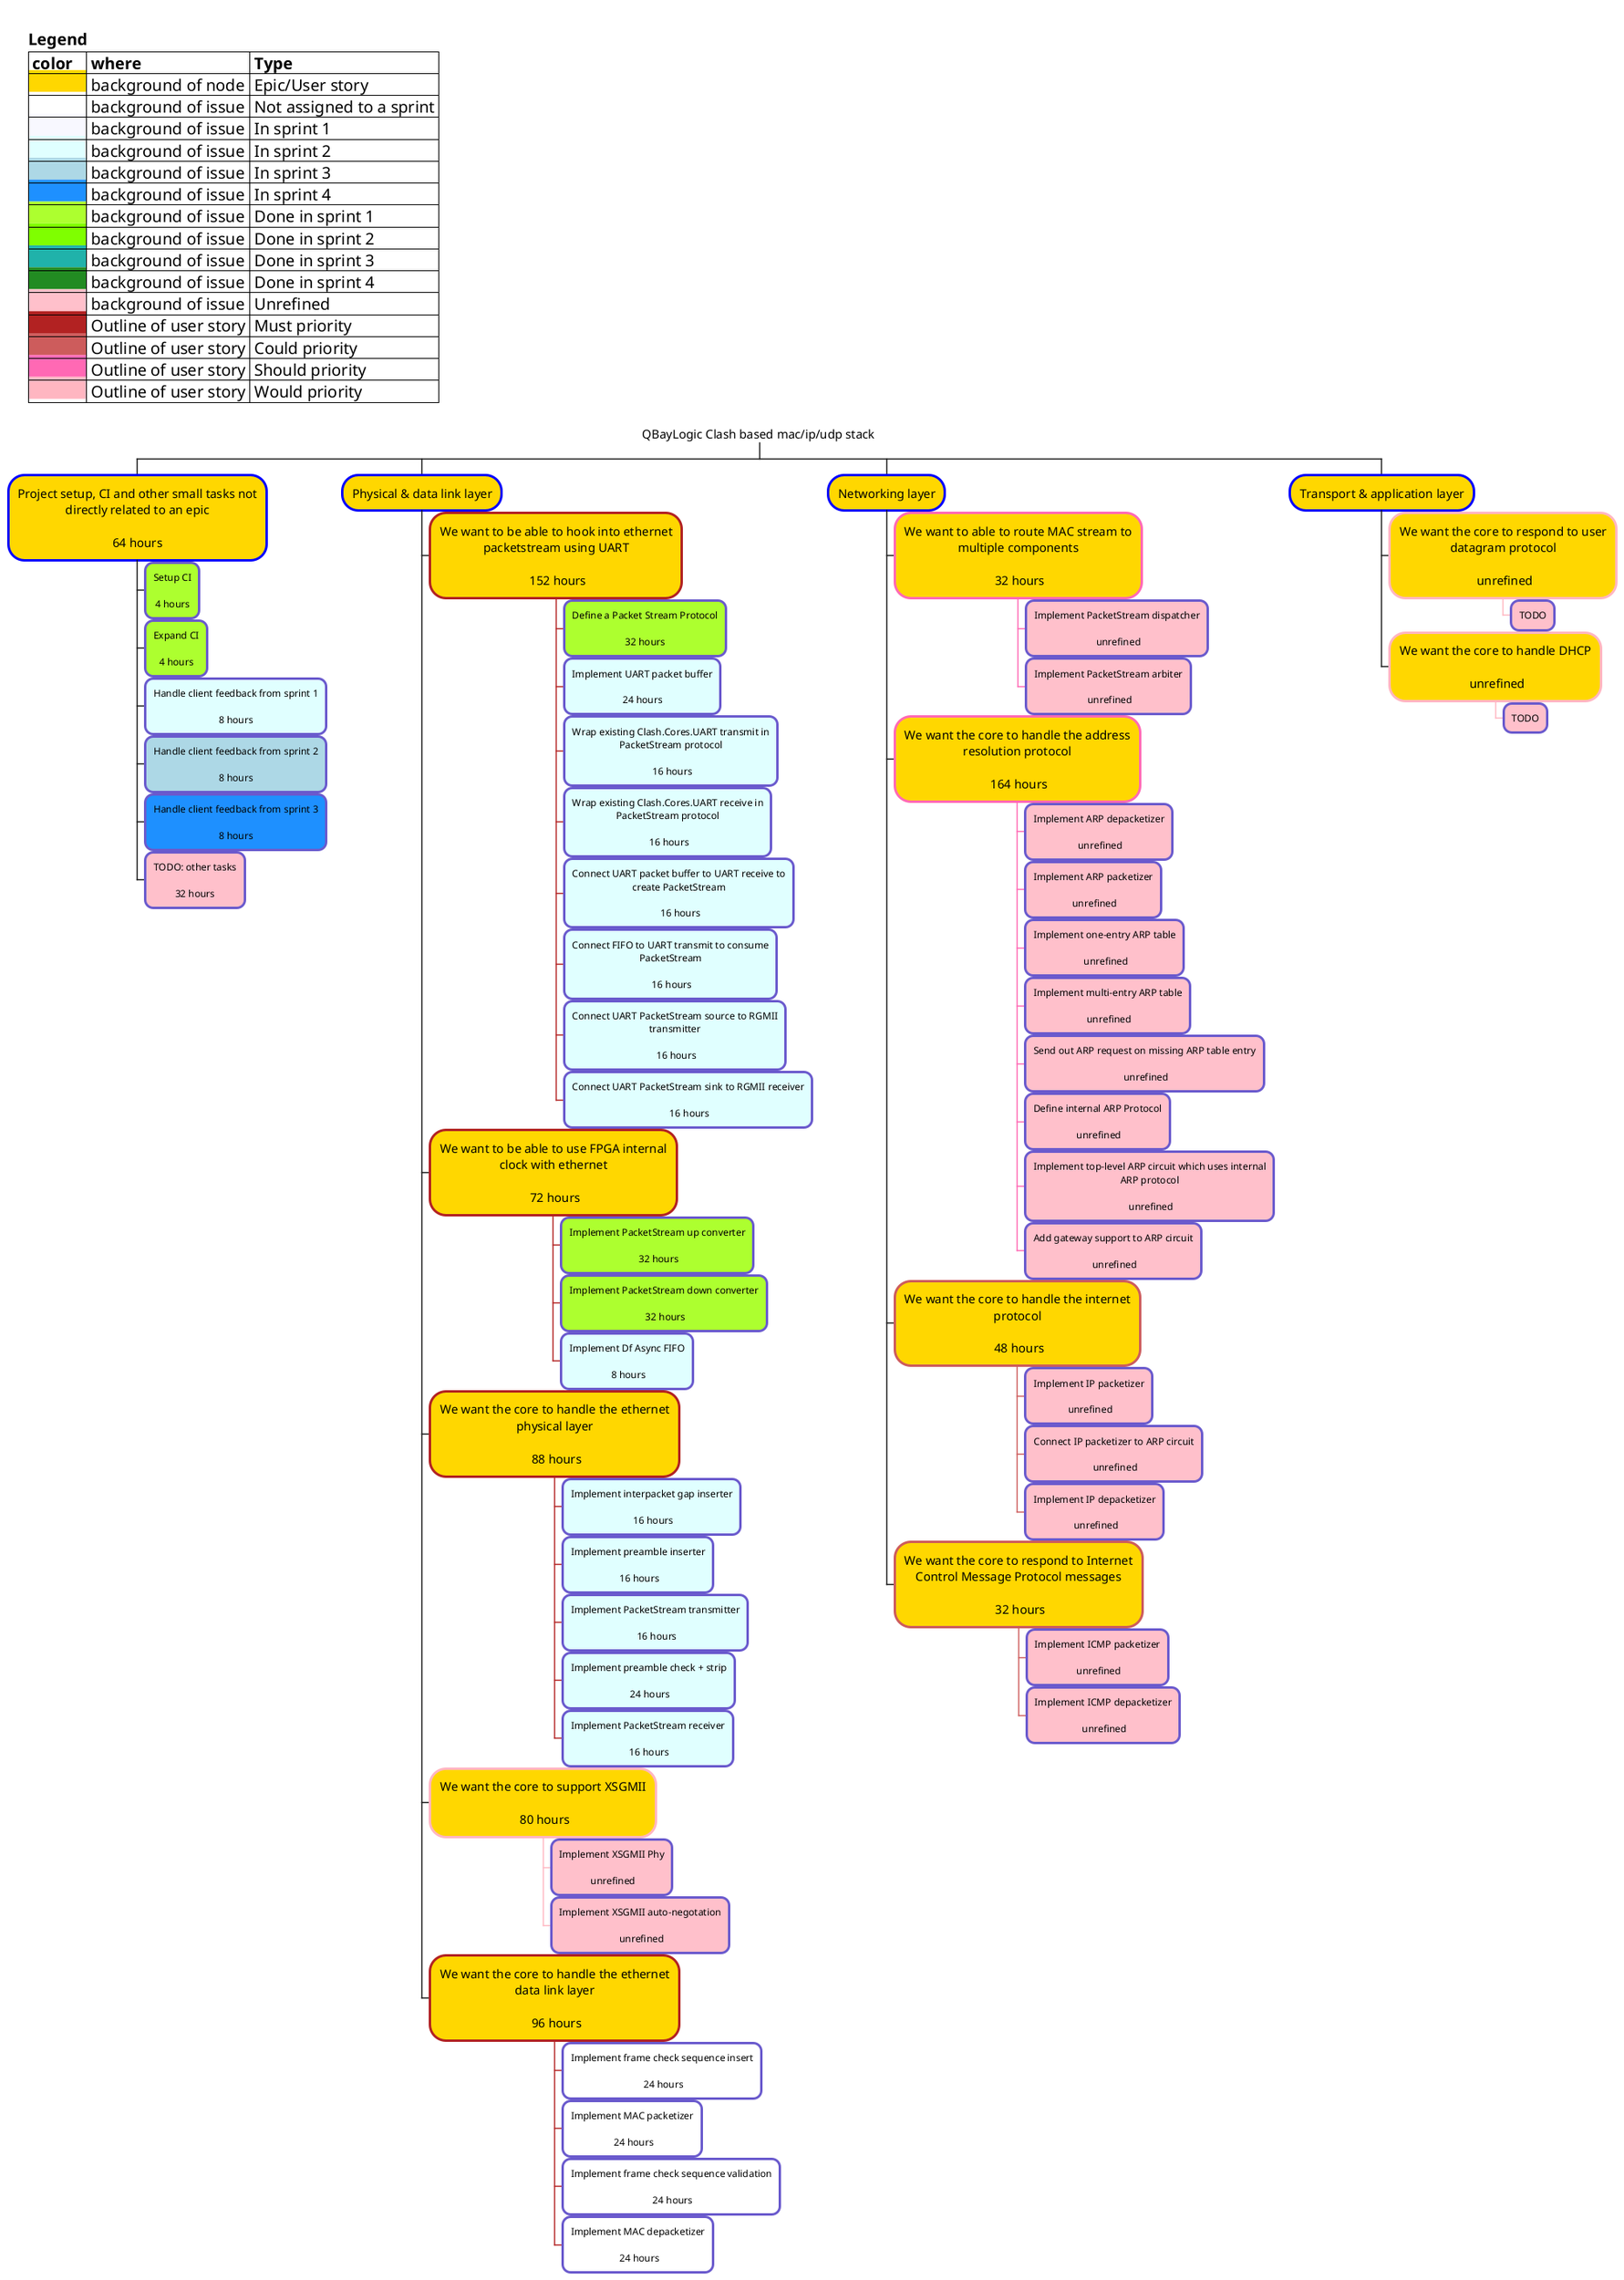 @startwbs

<style>
rootNode {
    LineStyle 8.0;3.0
    LineColor red
    BackgroundColor white
    LineThickness 1.0
    RoundCorner 0
    Shadowing 0.0
    FontSize 20
    BackgroundColor white
    MaximumWidth 500
}

node {
    Padding 12
    Margin 3
    HorizontalAlignment center
    LineColor blue
    LineThickness 3.0
    BackgroundColor gold
    RoundCorner 40
    MaximumWidth 300
    FontSize 15
}

leafNode {
    LineColor slateblue
    BackgroundColor skyblue
    RoundCorner 20
    Padding 10
    margin 5
    MaximumWidth 300
    FontSize 12
}

.unrefined {
  BackgroundColor pink
}

.in_s1 {
  BackgroundColor GhostWhite
}

.in_s2 {
  BackgroundColor LightCyan
}

.in_s3 {
  BackgroundColor LightBlue
}

.in_s4 {
  BackgroundColor DodgerBlue
}

.done_s1 {
  BackgroundColor GreenYellow
}

.done_s2 {
  BackgroundColor Chartreuse
}

.done_s3 {
  BackgroundColor LightGreen
}

.done_s4 {
  BackgroundColor ForestGreen
}

.unassigned {
  BackgroundColor White
}

.must {
  LineColor FireBrick
}

.could {
  LineColor IndianRed
}

.should {
  LineColor HotPink
}

.would {
  LineColor LightPink
}

</style>

' set legend to have a white background
skinparam legendBackgroundColor #FFFFFF
' remove box around legend
skinparam legendBorderColor #FFFFFF
' remove the lines between the legend items
skinparam legendEntrySeparator #FFFFFF
skinparam legendFontSize 20


 legend top left
 <b>Legend</b>
 |= color |= where |= Type |
 |<back:Gold>              </back>| background of node | Epic/User story |
 |<back:White>              </back>| background of issue | Not assigned to a sprint |
 |<back:GhostWhite>              </back>| background of issue | In sprint 1 |
 |<back:LightCyan>              </back>| background of issue | In sprint 2 |
 |<back:LightBlue>              </back>| background of issue | In sprint 3 |
 |<back:DodgerBlue>              </back>| background of issue | In sprint 4 |
 |<back:GreenYellow>              </back>| background of issue | Done in sprint 1 |
 |<back:Chartreuse>              </back>| background of issue | Done in sprint 2 |
 |<back:LightSeaGreen>              </back>| background of issue | Done in sprint 3 |
 |<back:ForestGreen>              </back>| background of issue | Done in sprint 4 |
 |<back:pink>              </back>| background of issue | Unrefined |
 |<back:FireBrick>              </back>| Outline of user story | Must priority |
 |<back:IndianRed>              </back>| Outline of user story | Could priority |
 |<back:HotPink>              </back>| Outline of user story | Should priority |
 |<back:LightPink>              </back>| Outline of user story | Would priority |
 endlegend


*_ QBayLogic Clash based mac/ip/udp stack
** Project setup, CI and other small tasks not directly related to an epic\n\n64 hours
*** Setup CI\n\n4 hours<<done_s1>>
*** Expand CI\n\n4 hours<<done_s1>>
*** Handle client feedback from sprint 1\n\n8 hours<<in_s2>>
*** Handle client feedback from sprint 2\n\n8 hours<<in_s3>>
*** Handle client feedback from sprint 3\n\n8 hours<<in_s4>>
*** TODO: other tasks\n\n32 hours<<unrefined>>
** Physical & data link layer
*** We want to be able to hook into ethernet packetstream using UART\n\n 152 hours<<must>>
**** Define a Packet Stream Protocol\n\n32 hours<<done_s1>>
**** Implement UART packet buffer\n\n24 hours<<in_s2>>
**** Wrap existing Clash.Cores.UART transmit in PacketStream protocol\n\n 16 hours<<in_s2>>
**** Wrap existing Clash.Cores.UART receive in PacketStream protocol\n\n 16 hours<<in_s2>>
**** Connect UART packet buffer to UART receive to create PacketStream\n\n 16 hours<<in_s2>>
**** Connect FIFO to UART transmit to consume PacketStream\n\n 16 hours<<in_s2>>
**** Connect UART PacketStream source to RGMII transmitter\n\n 16 hours<<in_s2>>
**** Connect UART PacketStream sink to RGMII receiver\n\n 16 hours<<in_s2>>
*** We want to be able to use FPGA internal clock with ethernet\n\n 72 hours<<must>>
**** Implement PacketStream up converter\n\n 32 hours<<done_s1>>
**** Implement PacketStream down converter\n\n 32 hours<<done_s1>>
**** Implement Df Async FIFO\n\n 8 hours<<in_s2>>
*** We want the core to handle the ethernet physical layer\n\n 88 hours<<must>>
**** Implement interpacket gap inserter\n\n 16 hours<<in_s2>>
**** Implement preamble inserter\n\n 16 hours<<in_s2>>
**** Implement PacketStream transmitter\n\n 16 hours<<in_s2>>
**** Implement preamble check + strip\n\n 24 hours<<in_s2>>
**** Implement PacketStream receiver\n\n 16 hours<<in_s2>>
*** We want the core to support XSGMII\n\n 80 hours<<would>>
**** Implement XSGMII Phy\n\n unrefined<<unrefined>>
**** Implement XSGMII auto-negotation\n\n unrefined<<unrefined>>
*** We want the core to handle the ethernet data link layer\n\n 96 hours<<must>>
**** Implement frame check sequence insert\n\n 24 hours<<unassigned>>
**** Implement MAC packetizer\n\n 24 hours<<unassigned>>
**** Implement frame check sequence validation\n\n 24 hours<<unassigned>>
**** Implement MAC depacketizer\n\n 24 hours<<unassigned>>
** Networking layer
*** We want to able to route MAC stream to multiple components\n\n 32 hours<<should>>
**** Implement PacketStream dispatcher\n\n unrefined<<unrefined>>
**** Implement PacketStream arbiter\n\n unrefined<<unrefined>>
*** We want the core to handle the address resolution protocol\n\n 164 hours<<should>>
**** Implement ARP depacketizer\n\n unrefined<<unrefined>>
**** Implement ARP packetizer\n\n unrefined<<unrefined>>
**** Implement one-entry ARP table\n\n unrefined<<unrefined>>
**** Implement multi-entry ARP table\n\n unrefined<<unrefined>>
**** Send out ARP request on missing ARP table entry\n\n unrefined<<unrefined>>
**** Define internal ARP Protocol\n\n unrefined<<unrefined>>
**** Implement top-level ARP circuit which uses internal ARP protocol\n\n unrefined<<unrefined>>
**** Add gateway support to ARP circuit\n\n unrefined<<unrefined>>
*** We want the core to handle the internet protocol\n\n 48 hours<<could>>
**** Implement IP packetizer\n\n unrefined<<unrefined>>
**** Connect IP packetizer to ARP circuit\n\n unrefined<<unrefined>>
**** Implement IP depacketizer\n\n unrefined<<unrefined>>
*** We want the core to respond to Internet Control Message Protocol messages\n\n 32 hours<<could>>
**** Implement ICMP packetizer\n\n unrefined<<unrefined>>
**** Implement ICMP depacketizer\n\n unrefined<<unrefined>>
** Transport & application layer
*** We want the core to respond to user datagram protocol\n\n unrefined<<would>>
**** TODO<<unrefined>>
*** We want the core to handle DHCP\n\n unrefined<<would>>
**** TODO<<unrefined>>
@endwbs
